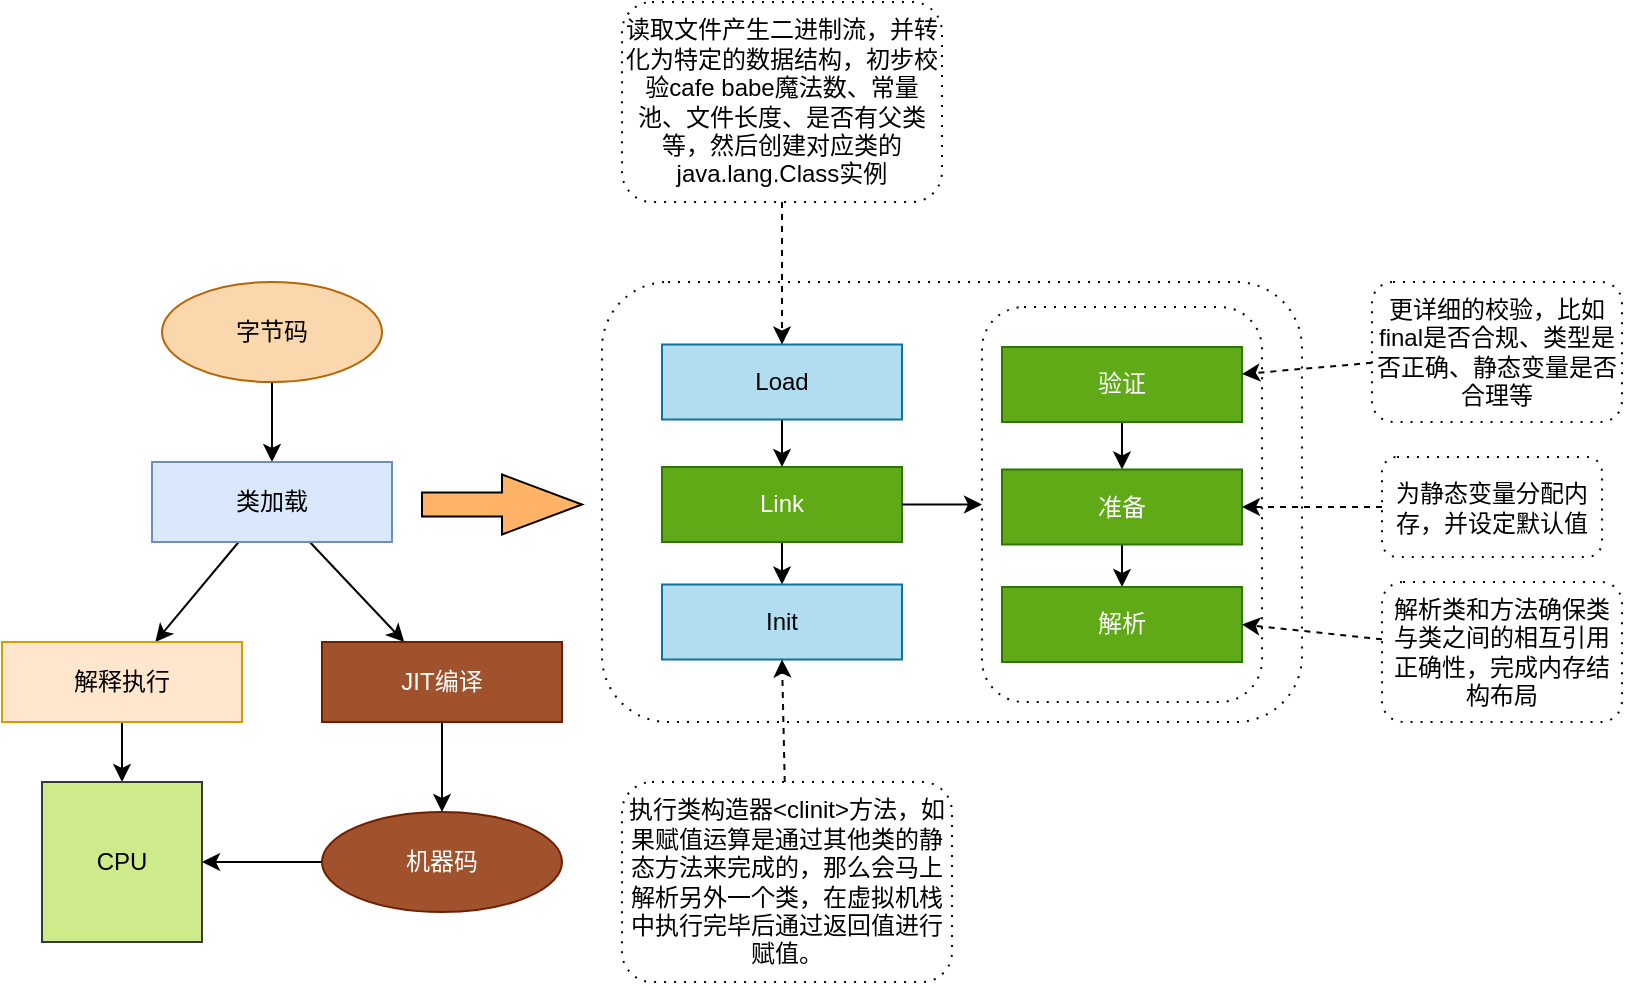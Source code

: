 <mxfile version="14.3.0" type="github"><diagram id="EHxILI9CEkPSfjAycWgh" name="Page-1"><mxGraphModel dx="946" dy="1749" grid="1" gridSize="10" guides="1" tooltips="1" connect="1" arrows="1" fold="1" page="1" pageScale="1" pageWidth="827" pageHeight="1169" math="0" shadow="0"><root><mxCell id="0"/><mxCell id="1" parent="0"/><mxCell id="RG3UwwgLp89Rtfrr_dlu-25" value="" style="shape=ext;rounded=1;html=1;whiteSpace=wrap;dashed=1;dashPattern=1 4;" vertex="1" parent="1"><mxGeometry x="360" y="80" width="350" height="220" as="geometry"/></mxCell><mxCell id="RG3UwwgLp89Rtfrr_dlu-26" value="" style="shape=ext;rounded=1;html=1;whiteSpace=wrap;dashed=1;dashPattern=1 4;" vertex="1" parent="1"><mxGeometry x="550" y="92.5" width="140" height="197.5" as="geometry"/></mxCell><mxCell id="RG3UwwgLp89Rtfrr_dlu-7" value="" style="edgeStyle=orthogonalEdgeStyle;rounded=0;orthogonalLoop=1;jettySize=auto;html=1;" edge="1" parent="1" source="RG3UwwgLp89Rtfrr_dlu-1" target="RG3UwwgLp89Rtfrr_dlu-2"><mxGeometry relative="1" as="geometry"/></mxCell><mxCell id="RG3UwwgLp89Rtfrr_dlu-1" value="字节码" style="ellipse;whiteSpace=wrap;html=1;fillColor=#fad7ac;strokeColor=#b46504;" vertex="1" parent="1"><mxGeometry x="140" y="80" width="110" height="50" as="geometry"/></mxCell><mxCell id="RG3UwwgLp89Rtfrr_dlu-8" value="" style="rounded=0;orthogonalLoop=1;jettySize=auto;html=1;" edge="1" parent="1" source="RG3UwwgLp89Rtfrr_dlu-2" target="RG3UwwgLp89Rtfrr_dlu-3"><mxGeometry relative="1" as="geometry"/></mxCell><mxCell id="RG3UwwgLp89Rtfrr_dlu-9" style="rounded=0;orthogonalLoop=1;jettySize=auto;html=1;" edge="1" parent="1" source="RG3UwwgLp89Rtfrr_dlu-2" target="RG3UwwgLp89Rtfrr_dlu-4"><mxGeometry relative="1" as="geometry"/></mxCell><mxCell id="RG3UwwgLp89Rtfrr_dlu-2" value="类加载" style="rounded=0;whiteSpace=wrap;html=1;fillColor=#dae8fc;strokeColor=#6c8ebf;" vertex="1" parent="1"><mxGeometry x="135" y="170" width="120" height="40" as="geometry"/></mxCell><mxCell id="RG3UwwgLp89Rtfrr_dlu-11" value="" style="edgeStyle=none;rounded=0;orthogonalLoop=1;jettySize=auto;html=1;" edge="1" parent="1" source="RG3UwwgLp89Rtfrr_dlu-3" target="RG3UwwgLp89Rtfrr_dlu-6"><mxGeometry relative="1" as="geometry"/></mxCell><mxCell id="RG3UwwgLp89Rtfrr_dlu-3" value="解释执行" style="rounded=0;whiteSpace=wrap;html=1;fillColor=#ffe6cc;strokeColor=#d79b00;" vertex="1" parent="1"><mxGeometry x="60" y="260" width="120" height="40" as="geometry"/></mxCell><mxCell id="RG3UwwgLp89Rtfrr_dlu-10" value="" style="edgeStyle=none;rounded=0;orthogonalLoop=1;jettySize=auto;html=1;" edge="1" parent="1" source="RG3UwwgLp89Rtfrr_dlu-4" target="RG3UwwgLp89Rtfrr_dlu-5"><mxGeometry relative="1" as="geometry"/></mxCell><mxCell id="RG3UwwgLp89Rtfrr_dlu-4" value="JIT编译" style="rounded=0;whiteSpace=wrap;html=1;fillColor=#a0522d;strokeColor=#6D1F00;fontColor=#ffffff;" vertex="1" parent="1"><mxGeometry x="220" y="260" width="120" height="40" as="geometry"/></mxCell><mxCell id="RG3UwwgLp89Rtfrr_dlu-12" value="" style="edgeStyle=none;rounded=0;orthogonalLoop=1;jettySize=auto;html=1;" edge="1" parent="1" source="RG3UwwgLp89Rtfrr_dlu-5" target="RG3UwwgLp89Rtfrr_dlu-6"><mxGeometry relative="1" as="geometry"/></mxCell><mxCell id="RG3UwwgLp89Rtfrr_dlu-5" value="机器码" style="ellipse;whiteSpace=wrap;html=1;fillColor=#a0522d;strokeColor=#6D1F00;fontColor=#ffffff;" vertex="1" parent="1"><mxGeometry x="220" y="345" width="120" height="50" as="geometry"/></mxCell><mxCell id="RG3UwwgLp89Rtfrr_dlu-6" value="CPU" style="whiteSpace=wrap;html=1;aspect=fixed;fillColor=#cdeb8b;strokeColor=#36393d;" vertex="1" parent="1"><mxGeometry x="80" y="330" width="80" height="80" as="geometry"/></mxCell><mxCell id="RG3UwwgLp89Rtfrr_dlu-22" style="edgeStyle=none;rounded=0;orthogonalLoop=1;jettySize=auto;html=1;" edge="1" parent="1" source="RG3UwwgLp89Rtfrr_dlu-15" target="RG3UwwgLp89Rtfrr_dlu-16"><mxGeometry relative="1" as="geometry"/></mxCell><mxCell id="RG3UwwgLp89Rtfrr_dlu-15" value="Link" style="rounded=0;whiteSpace=wrap;html=1;fillColor=#60a917;strokeColor=#2D7600;fontColor=#ffffff;" vertex="1" parent="1"><mxGeometry x="390" y="172.5" width="120" height="37.5" as="geometry"/></mxCell><mxCell id="RG3UwwgLp89Rtfrr_dlu-16" value="Init" style="rounded=0;whiteSpace=wrap;html=1;fillColor=#b1ddf0;strokeColor=#10739e;" vertex="1" parent="1"><mxGeometry x="390" y="231.25" width="120" height="37.5" as="geometry"/></mxCell><mxCell id="RG3UwwgLp89Rtfrr_dlu-21" value="" style="edgeStyle=none;rounded=0;orthogonalLoop=1;jettySize=auto;html=1;" edge="1" parent="1" source="RG3UwwgLp89Rtfrr_dlu-17" target="RG3UwwgLp89Rtfrr_dlu-15"><mxGeometry relative="1" as="geometry"/></mxCell><mxCell id="RG3UwwgLp89Rtfrr_dlu-17" value="Load" style="rounded=0;whiteSpace=wrap;html=1;fillColor=#b1ddf0;strokeColor=#10739e;" vertex="1" parent="1"><mxGeometry x="390" y="111.25" width="120" height="37.5" as="geometry"/></mxCell><mxCell id="RG3UwwgLp89Rtfrr_dlu-23" style="edgeStyle=none;rounded=0;orthogonalLoop=1;jettySize=auto;html=1;" edge="1" parent="1" source="RG3UwwgLp89Rtfrr_dlu-18" target="RG3UwwgLp89Rtfrr_dlu-19"><mxGeometry relative="1" as="geometry"/></mxCell><mxCell id="RG3UwwgLp89Rtfrr_dlu-18" value="验证" style="rounded=0;whiteSpace=wrap;html=1;fillColor=#60a917;strokeColor=#2D7600;fontColor=#ffffff;" vertex="1" parent="1"><mxGeometry x="560" y="112.5" width="120" height="37.5" as="geometry"/></mxCell><mxCell id="RG3UwwgLp89Rtfrr_dlu-24" style="edgeStyle=none;rounded=0;orthogonalLoop=1;jettySize=auto;html=1;" edge="1" parent="1" source="RG3UwwgLp89Rtfrr_dlu-19" target="RG3UwwgLp89Rtfrr_dlu-20"><mxGeometry relative="1" as="geometry"/></mxCell><mxCell id="RG3UwwgLp89Rtfrr_dlu-19" value="准备" style="rounded=0;whiteSpace=wrap;html=1;fillColor=#60a917;strokeColor=#2D7600;fontColor=#ffffff;" vertex="1" parent="1"><mxGeometry x="560" y="173.75" width="120" height="37.5" as="geometry"/></mxCell><mxCell id="RG3UwwgLp89Rtfrr_dlu-20" value="解析" style="rounded=0;whiteSpace=wrap;html=1;fillColor=#60a917;strokeColor=#2D7600;fontColor=#ffffff;" vertex="1" parent="1"><mxGeometry x="560" y="232.5" width="120" height="37.5" as="geometry"/></mxCell><mxCell id="RG3UwwgLp89Rtfrr_dlu-27" value="" style="endArrow=classic;html=1;exitX=1;exitY=0.5;exitDx=0;exitDy=0;entryX=0;entryY=0.5;entryDx=0;entryDy=0;" edge="1" parent="1" source="RG3UwwgLp89Rtfrr_dlu-15" target="RG3UwwgLp89Rtfrr_dlu-26"><mxGeometry width="50" height="50" relative="1" as="geometry"><mxPoint x="440" y="310" as="sourcePoint"/><mxPoint x="490" y="260" as="targetPoint"/></mxGeometry></mxCell><mxCell id="RG3UwwgLp89Rtfrr_dlu-40" style="edgeStyle=none;rounded=0;orthogonalLoop=1;jettySize=auto;html=1;dashed=1;" edge="1" parent="1" source="RG3UwwgLp89Rtfrr_dlu-31" target="RG3UwwgLp89Rtfrr_dlu-17"><mxGeometry relative="1" as="geometry"/></mxCell><mxCell id="RG3UwwgLp89Rtfrr_dlu-31" value="读取文件产生二进制流，并转化为特定的数据结构，初步校验cafe babe魔法数、常量池、文件长度、是否有父类等，然后创建对应类的java.lang.Class实例" style="shape=ext;rounded=1;html=1;whiteSpace=wrap;dashed=1;dashPattern=1 4;" vertex="1" parent="1"><mxGeometry x="370" y="-60" width="160" height="100" as="geometry"/></mxCell><mxCell id="RG3UwwgLp89Rtfrr_dlu-41" style="edgeStyle=none;rounded=0;orthogonalLoop=1;jettySize=auto;html=1;entryX=0.5;entryY=1;entryDx=0;entryDy=0;dashed=1;" edge="1" parent="1" source="RG3UwwgLp89Rtfrr_dlu-32" target="RG3UwwgLp89Rtfrr_dlu-16"><mxGeometry relative="1" as="geometry"/></mxCell><mxCell id="RG3UwwgLp89Rtfrr_dlu-32" value="执行类构造器&amp;lt;clinit&amp;gt;方法，如果赋值运算是通过其他类的静态方法来完成的，那么会马上解析另外一个类，在虚拟机栈中执行完毕后通过返回值进行赋值。" style="shape=ext;rounded=1;html=1;whiteSpace=wrap;dashed=1;dashPattern=1 4;" vertex="1" parent="1"><mxGeometry x="370" y="330" width="165" height="100" as="geometry"/></mxCell><mxCell id="RG3UwwgLp89Rtfrr_dlu-36" style="edgeStyle=none;rounded=0;orthogonalLoop=1;jettySize=auto;html=1;dashed=1;" edge="1" parent="1" source="RG3UwwgLp89Rtfrr_dlu-33" target="RG3UwwgLp89Rtfrr_dlu-18"><mxGeometry relative="1" as="geometry"/></mxCell><mxCell id="RG3UwwgLp89Rtfrr_dlu-33" value="更详细的校验，比如final是否合规、类型是否正确、静态变量是否合理等" style="shape=ext;rounded=1;html=1;whiteSpace=wrap;dashed=1;dashPattern=1 4;" vertex="1" parent="1"><mxGeometry x="745" y="80" width="125" height="70" as="geometry"/></mxCell><mxCell id="RG3UwwgLp89Rtfrr_dlu-37" style="edgeStyle=none;rounded=0;orthogonalLoop=1;jettySize=auto;html=1;dashed=1;" edge="1" parent="1" source="RG3UwwgLp89Rtfrr_dlu-34" target="RG3UwwgLp89Rtfrr_dlu-19"><mxGeometry relative="1" as="geometry"/></mxCell><mxCell id="RG3UwwgLp89Rtfrr_dlu-34" value="为静态变量分配内存，并设定默认值" style="shape=ext;rounded=1;html=1;whiteSpace=wrap;dashed=1;dashPattern=1 4;" vertex="1" parent="1"><mxGeometry x="750" y="167.5" width="110" height="50" as="geometry"/></mxCell><mxCell id="RG3UwwgLp89Rtfrr_dlu-39" style="edgeStyle=none;rounded=0;orthogonalLoop=1;jettySize=auto;html=1;entryX=1;entryY=0.5;entryDx=0;entryDy=0;dashed=1;" edge="1" parent="1" source="RG3UwwgLp89Rtfrr_dlu-35" target="RG3UwwgLp89Rtfrr_dlu-20"><mxGeometry relative="1" as="geometry"/></mxCell><mxCell id="RG3UwwgLp89Rtfrr_dlu-35" value="解析类和方法确保类与类之间的相互引用正确性，完成内存结构布局" style="shape=ext;rounded=1;html=1;whiteSpace=wrap;dashed=1;dashPattern=1 4;" vertex="1" parent="1"><mxGeometry x="750" y="230" width="120" height="70" as="geometry"/></mxCell><mxCell id="RG3UwwgLp89Rtfrr_dlu-42" value="" style="html=1;shadow=0;dashed=0;align=center;verticalAlign=middle;shape=mxgraph.arrows2.arrow;dy=0.6;dx=40;notch=0;fillColor=#FFB366;" vertex="1" parent="1"><mxGeometry x="270" y="176.25" width="80" height="30" as="geometry"/></mxCell></root></mxGraphModel></diagram></mxfile>